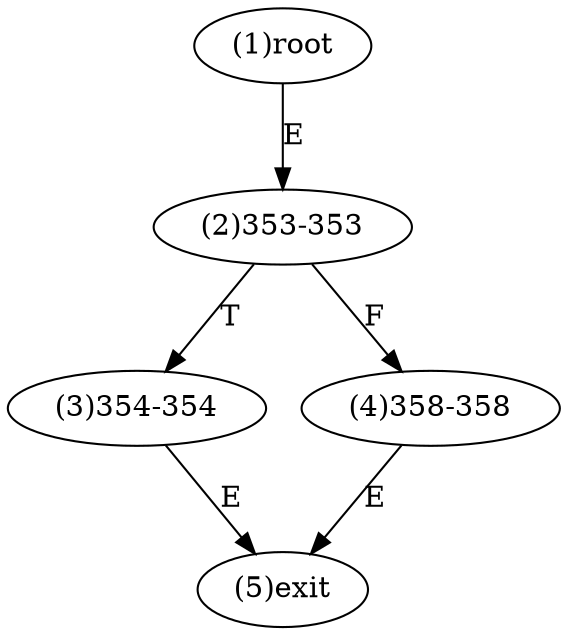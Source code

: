 digraph "" { 
1[ label="(1)root"];
2[ label="(2)353-353"];
3[ label="(3)354-354"];
4[ label="(4)358-358"];
5[ label="(5)exit"];
1->2[ label="E"];
2->4[ label="F"];
2->3[ label="T"];
3->5[ label="E"];
4->5[ label="E"];
}